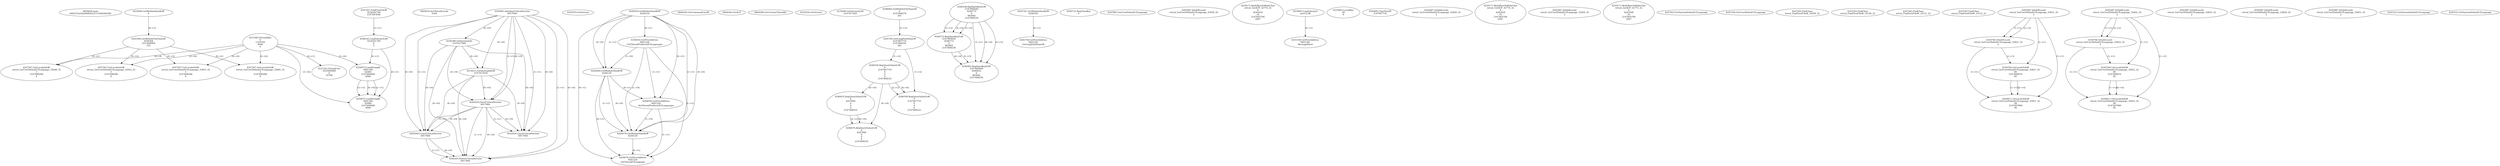 // Global SCDG with merge call
digraph {
	0 [label="6850628.main
0002253a5beb9d462a311149d3b439fc"]
	1 [label="4254480.GetModuleHandleW
0"]
	2 [label="6844434.SetThreadLocale
1024"]
	3 [label="4243965.InitializeCriticalSection
6917004"]
	4 [label="4243979.GetVersion
"]
	5 [label="4244018.GetModuleHandleW
4244120"]
	6 [label="4244024.GetProcAddress
9441320
GetThreadPreferredUILanguages"]
	5 -> 6 [label="(0-->1)"]
	7 [label="4244044.GetModuleHandleW
4244120"]
	5 -> 7 [label="(1-->1)"]
	5 -> 7 [label="(0-->0)"]
	6 -> 7 [label="(1-->0)"]
	8 [label="4244050.GetProcAddress
9441320
SetThreadPreferredUILanguages"]
	5 -> 8 [label="(0-->1)"]
	6 -> 8 [label="(1-->1)"]
	7 -> 8 [label="(0-->1)"]
	9 [label="4244070.GetModuleHandleW
4244120"]
	5 -> 9 [label="(1-->1)"]
	7 -> 9 [label="(1-->1)"]
	5 -> 9 [label="(0-->0)"]
	6 -> 9 [label="(1-->0)"]
	7 -> 9 [label="(0-->0)"]
	8 -> 9 [label="(1-->0)"]
	10 [label="4244076.GetProcAddress
9441320
GetThreadUILanguage"]
	5 -> 10 [label="(0-->1)"]
	6 -> 10 [label="(1-->1)"]
	7 -> 10 [label="(0-->1)"]
	8 -> 10 [label="(1-->1)"]
	9 -> 10 [label="(0-->1)"]
	11 [label="4250188.GetSystemInfo
2147417660"]
	3 -> 11 [label="(0-->0)"]
	12 [label="6844540.GetCommandLineW
"]
	13 [label="4214413.GetStartupInfoW
2147417624"]
	3 -> 13 [label="(0-->0)"]
	11 -> 13 [label="(0-->0)"]
	14 [label="6844560.GetACP
"]
	15 [label="6844580.GetCurrentThreadId
"]
	16 [label="4250204.GetVersion
"]
	17 [label="4276690.GetVersionExW
2147417420"]
	18 [label="4243306.GetModuleFileNameW
4194304
2147408904
522"]
	1 -> 18 [label="(0-->1)"]
	19 [label="4248064.GetModuleFileNameW
0
2147408370
261"]
	20 [label="4215383.VirtualAlloc
0
1310704
4096
4"]
	21 [label="4246338.RegOpenKeyExW
2147483649
4246772
0
983065
2147408236"]
	22 [label="4246372.RegOpenKeyExW
2147483650
4246772
0
983065
2147408236"]
	21 -> 22 [label="(2-->2)"]
	21 -> 22 [label="(4-->4)"]
	21 -> 22 [label="(5-->5)"]
	23 [label="4245741.GetModuleHandleW
4246160"]
	24 [label="4245758.GetProcAddress
9441320
GetLongPathNameW"]
	23 -> 24 [label="(0-->1)"]
	25 [label="4245785.GetLongPathNameW
2147407710
2147406542
261"]
	19 -> 25 [label="(3-->3)"]
	26 [label="4246556.RegQueryValueExW
0
2147407710
0
0
0
2147408232"]
	25 -> 26 [label="(1-->2)"]
	27 [label="4246635.RegQueryValueExW
0
4247000
0
0
0
2147408232"]
	26 -> 27 [label="(6-->6)"]
	28 [label="4246722.RegCloseKey
0"]
	29 [label="4247883.GetUserDefaultUILanguage
"]
	30 [label="4245418.EnterCriticalSection
6917004"]
	3 -> 30 [label="(1-->1)"]
	3 -> 30 [label="(0-->0)"]
	11 -> 30 [label="(0-->0)"]
	13 -> 30 [label="(0-->0)"]
	31 [label="4245469.LeaveCriticalSection
6917004"]
	3 -> 31 [label="(1-->1)"]
	30 -> 31 [label="(1-->1)"]
	3 -> 31 [label="(0-->0)"]
	11 -> 31 [label="(0-->0)"]
	13 -> 31 [label="(0-->0)"]
	30 -> 31 [label="(0-->0)"]
	32 [label="4245487.IsValidLocale
retval_GetUserDefaultUILanguage_32938_32
2"]
	33 [label="4250171.MultiByteToWideChar
retval_GetACP_32774_32
0
4243616
14
2147403704
2047"]
	34 [label="4254893.LoadLibraryA
user32.dll"]
	35 [label="4255003.LocalAlloc
64
8"]
	36 [label="4255148.GetProcAddress
9441344
MessageBoxA"]
	34 -> 36 [label="(0-->1)"]
	37 [label="4244205.DeleteCriticalSection
6917004"]
	3 -> 37 [label="(1-->1)"]
	30 -> 37 [label="(1-->1)"]
	31 -> 37 [label="(1-->1)"]
	3 -> 37 [label="(0-->0)"]
	11 -> 37 [label="(0-->0)"]
	13 -> 37 [label="(0-->0)"]
	30 -> 37 [label="(0-->0)"]
	31 -> 37 [label="(0-->0)"]
	38 [label="4221262.VirtualFree
3223060480
0
32768"]
	20 -> 38 [label="(0-->1)"]
	39 [label="4245683.CharNextW
2147407716"]
	40 [label="4246676.RegQueryValueExW
0
4247000
0
0
0
2147408232"]
	27 -> 40 [label="(2-->2)"]
	26 -> 40 [label="(6-->6)"]
	27 -> 40 [label="(6-->6)"]
	41 [label="4245487.IsValidLocale
retval_GetUserDefaultUILanguage_32850_32
2"]
	42 [label="4250171.MultiByteToWideChar
retval_GetACP_32774_32
0
4243924
10
2147403704
2047"]
	43 [label="4245487.IsValidLocale
retval_GetUserDefaultUILanguage_32926_32
2"]
	44 [label="4250171.MultiByteToWideChar
retval_GetACP_32773_32
0
4243508
10
2147403704
2047"]
	45 [label="4246599.RegQueryValueExW
0
2147407710
0
0
0
2147408232"]
	25 -> 45 [label="(1-->2)"]
	26 -> 45 [label="(2-->2)"]
	26 -> 45 [label="(6-->6)"]
	46 [label="4245454.LeaveCriticalSection
6917004"]
	3 -> 46 [label="(1-->1)"]
	30 -> 46 [label="(1-->1)"]
	3 -> 46 [label="(0-->0)"]
	11 -> 46 [label="(0-->0)"]
	13 -> 46 [label="(0-->0)"]
	30 -> 46 [label="(0-->0)"]
	47 [label="4247923.GetSystemDefaultUILanguage
"]
	48 [label="4247558.GetUserDefaultUILanguage
"]
	49 [label="4247567.GetLocaleInfoW
retval_GetUserDefaultUILanguage_32885_32
3
2147408268
4"]
	18 -> 49 [label="(0-->2)"]
	20 -> 49 [label="(4-->4)"]
	50 [label="4247247.FindFirstFileW
3224341740
2147407640"]
	51 [label="4247263.FindClose
retval_FindFirstFileW_33059_32"]
	52 [label="4248145.LoadLibraryExW
3224341740
0
2"]
	50 -> 52 [label="(1-->1)"]
	53 [label="4250073.LoadStringW
9441340
65485
2147409468
4096"]
	52 -> 53 [label="(0-->1)"]
	20 -> 53 [label="(3-->4)"]
	54 [label="4250073.LoadStringW
9441340
65484
2147409468
4096"]
	52 -> 54 [label="(0-->1)"]
	53 -> 54 [label="(1-->1)"]
	53 -> 54 [label="(3-->3)"]
	20 -> 54 [label="(3-->4)"]
	53 -> 54 [label="(4-->4)"]
	55 [label="4247567.GetLocaleInfoW
retval_GetUserDefaultUILanguage_33048_32
3
2147408268
4"]
	18 -> 55 [label="(0-->2)"]
	20 -> 55 [label="(4-->4)"]
	56 [label="4247263.FindClose
retval_FindFirstFileW_33148_32"]
	57 [label="4246402.RegOpenKeyExW
2147483649
4246832
0
983065
2147408236"]
	21 -> 57 [label="(1-->1)"]
	21 -> 57 [label="(4-->4)"]
	22 -> 57 [label="(4-->4)"]
	21 -> 57 [label="(5-->5)"]
	22 -> 57 [label="(5-->5)"]
	58 [label="4247567.GetLocaleInfoW
retval_GetUserDefaultUILanguage_33052_32
3
2147408268
4"]
	18 -> 58 [label="(0-->2)"]
	20 -> 58 [label="(4-->4)"]
	59 [label="4247263.FindClose
retval_FindFirstFileW_33151_32"]
	60 [label="4247567.GetLocaleInfoW
retval_GetUserDefaultUILanguage_33053_32
3
2147408268
4"]
	18 -> 60 [label="(0-->2)"]
	20 -> 60 [label="(4-->4)"]
	61 [label="4247263.FindClose
retval_FindFirstFileW_33152_32"]
	62 [label="4245487.IsValidLocale
retval_GetUserDefaultUILanguage_32821_32
2"]
	63 [label="4245487.IsValidLocale
retval_GetUserDefaultUILanguage_32822_32
2"]
	64 [label="4245487.IsValidLocale
retval_GetUserDefaultUILanguage_32823_32
2"]
	65 [label="4245487.IsValidLocale
retval_GetUserDefaultUILanguage_32824_32
2"]
	66 [label="4245487.IsValidLocale
retval_GetUserDefaultUILanguage_32851_32
2"]
	67 [label="4244766.IsValidLocale
retval_GetUserDefaultUILanguage_32821_32
2"]
	62 -> 67 [label="(1-->1)"]
	62 -> 67 [label="(2-->2)"]
	68 [label="4244794.GetLocaleInfoW
retval_GetUserDefaultUILanguage_32821_32
89
2147408070
85"]
	62 -> 68 [label="(1-->1)"]
	67 -> 68 [label="(1-->1)"]
	69 [label="4244811.GetLocaleInfoW
retval_GetUserDefaultUILanguage_32821_32
90
2147407900
85"]
	62 -> 69 [label="(1-->1)"]
	67 -> 69 [label="(1-->1)"]
	68 -> 69 [label="(1-->1)"]
	68 -> 69 [label="(4-->4)"]
	70 [label="4245525.GetSystemDefaultUILanguage
"]
	71 [label="4245552.GetSystemDefaultUILanguage
"]
	72 [label="4244766.IsValidLocale
retval_GetUserDefaultUILanguage_32822_32
2"]
	63 -> 72 [label="(1-->1)"]
	63 -> 72 [label="(2-->2)"]
	73 [label="4244794.GetLocaleInfoW
retval_GetUserDefaultUILanguage_32822_32
89
2147408070
85"]
	63 -> 73 [label="(1-->1)"]
	72 -> 73 [label="(1-->1)"]
	74 [label="4244811.GetLocaleInfoW
retval_GetUserDefaultUILanguage_32822_32
90
2147407900
85"]
	63 -> 74 [label="(1-->1)"]
	72 -> 74 [label="(1-->1)"]
	73 -> 74 [label="(1-->1)"]
	73 -> 74 [label="(4-->4)"]
}
